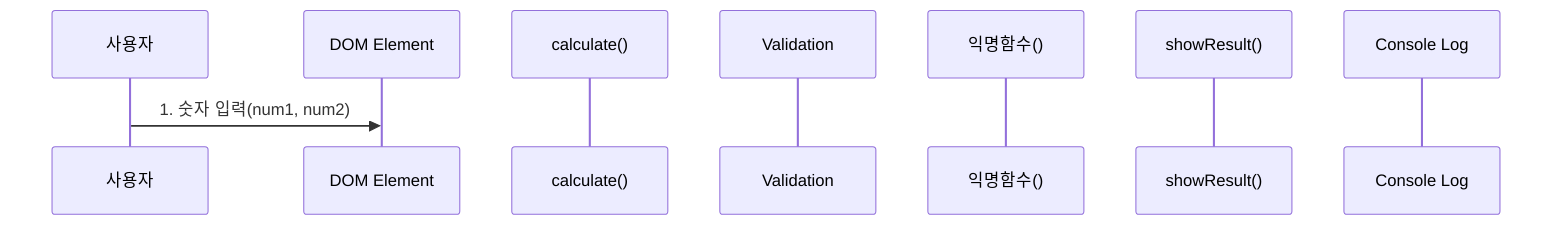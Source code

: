 sequenceDiagram
  participant User as 사용자
  participant DOM as DOM Element
  participant calculate()
  participant val as Validation
  participant Math as 익명함수()
  participant UI as showResult()
  participant Console as Console Log

  User ->> DOM : 1. 숫자 입력(num1, num2)